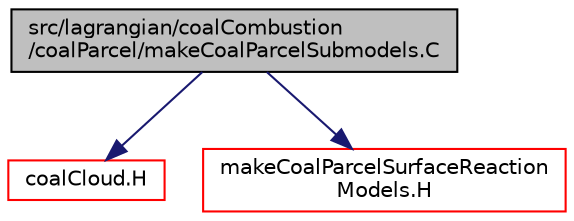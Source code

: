 digraph "src/lagrangian/coalCombustion/coalParcel/makeCoalParcelSubmodels.C"
{
  bgcolor="transparent";
  edge [fontname="Helvetica",fontsize="10",labelfontname="Helvetica",labelfontsize="10"];
  node [fontname="Helvetica",fontsize="10",shape=record];
  Node1 [label="src/lagrangian/coalCombustion\l/coalParcel/makeCoalParcelSubmodels.C",height=0.2,width=0.4,color="black", fillcolor="grey75", style="filled", fontcolor="black"];
  Node1 -> Node2 [color="midnightblue",fontsize="10",style="solid",fontname="Helvetica"];
  Node2 [label="coalCloud.H",height=0.2,width=0.4,color="red",URL="$a06681.html"];
  Node1 -> Node3 [color="midnightblue",fontsize="10",style="solid",fontname="Helvetica"];
  Node3 [label="makeCoalParcelSurfaceReaction\lModels.H",height=0.2,width=0.4,color="red",URL="$a06687.html"];
}
